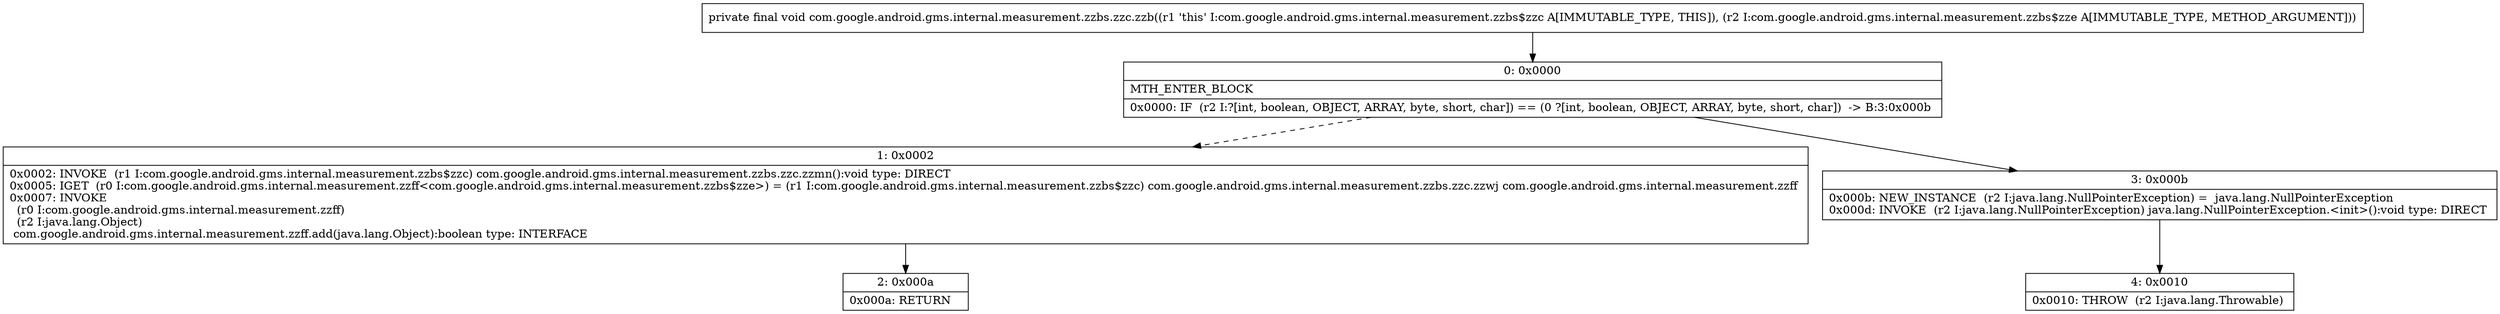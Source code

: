 digraph "CFG forcom.google.android.gms.internal.measurement.zzbs.zzc.zzb(Lcom\/google\/android\/gms\/internal\/measurement\/zzbs$zze;)V" {
Node_0 [shape=record,label="{0\:\ 0x0000|MTH_ENTER_BLOCK\l|0x0000: IF  (r2 I:?[int, boolean, OBJECT, ARRAY, byte, short, char]) == (0 ?[int, boolean, OBJECT, ARRAY, byte, short, char])  \-\> B:3:0x000b \l}"];
Node_1 [shape=record,label="{1\:\ 0x0002|0x0002: INVOKE  (r1 I:com.google.android.gms.internal.measurement.zzbs$zzc) com.google.android.gms.internal.measurement.zzbs.zzc.zzmn():void type: DIRECT \l0x0005: IGET  (r0 I:com.google.android.gms.internal.measurement.zzff\<com.google.android.gms.internal.measurement.zzbs$zze\>) = (r1 I:com.google.android.gms.internal.measurement.zzbs$zzc) com.google.android.gms.internal.measurement.zzbs.zzc.zzwj com.google.android.gms.internal.measurement.zzff \l0x0007: INVOKE  \l  (r0 I:com.google.android.gms.internal.measurement.zzff)\l  (r2 I:java.lang.Object)\l com.google.android.gms.internal.measurement.zzff.add(java.lang.Object):boolean type: INTERFACE \l}"];
Node_2 [shape=record,label="{2\:\ 0x000a|0x000a: RETURN   \l}"];
Node_3 [shape=record,label="{3\:\ 0x000b|0x000b: NEW_INSTANCE  (r2 I:java.lang.NullPointerException) =  java.lang.NullPointerException \l0x000d: INVOKE  (r2 I:java.lang.NullPointerException) java.lang.NullPointerException.\<init\>():void type: DIRECT \l}"];
Node_4 [shape=record,label="{4\:\ 0x0010|0x0010: THROW  (r2 I:java.lang.Throwable) \l}"];
MethodNode[shape=record,label="{private final void com.google.android.gms.internal.measurement.zzbs.zzc.zzb((r1 'this' I:com.google.android.gms.internal.measurement.zzbs$zzc A[IMMUTABLE_TYPE, THIS]), (r2 I:com.google.android.gms.internal.measurement.zzbs$zze A[IMMUTABLE_TYPE, METHOD_ARGUMENT])) }"];
MethodNode -> Node_0;
Node_0 -> Node_1[style=dashed];
Node_0 -> Node_3;
Node_1 -> Node_2;
Node_3 -> Node_4;
}

